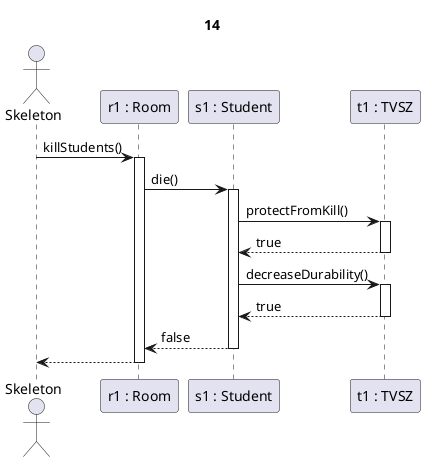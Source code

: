 @startuml tvsz + nem jár le az idő

title 14

actor Skeleton as sk
participant "r1 : Room" as r
participant "s1 : Student" as s
participant "t1 : TVSZ" as c

sk->r ++: killStudents()

r -> s ++: die()

s->c ++: protectFromKill()
c-->s --: true

s->c ++: decreaseDurability()
c-->s --: true

s-->r --: false

r-->sk --:

@enduml